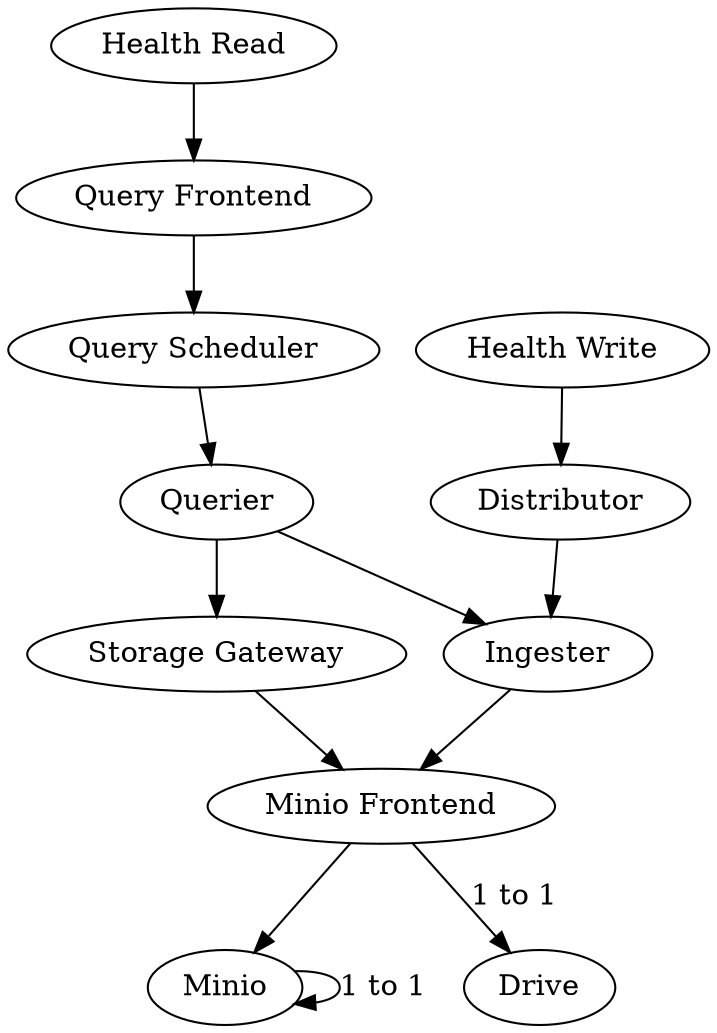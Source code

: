 digraph RBN {
    D [label="Distributor", func="one", instances=4];
    I [label="Ingester", func="one", instances=4];
    HW [label="Health Write", func="one", instances=1];

    QF [label="Query Frontend", func="one", instances=4];
    QS [label="Query Scheduler", func="one", instances=4];
    Q [label="Querier", func="75%", instances=4];
    SG [label="Storage Gateway", func="one", instances=4];
    HR [label="Health Read", func="one", instances=1];

    M [label="Minio Frontend", func="50%", instances=8];
    MIO [label="Minio", func="50%", instances=8];
    DRV [label="Drive", func="random", instances=8];

    M -> MIO;
    MIO -> MIO [label="1 to 1"];
    M -> DRV [label="1 to 1"];
    HW -> D -> I -> M;
    HR -> QF -> QS -> Q -> SG -> M;
    Q -> I; 
}
